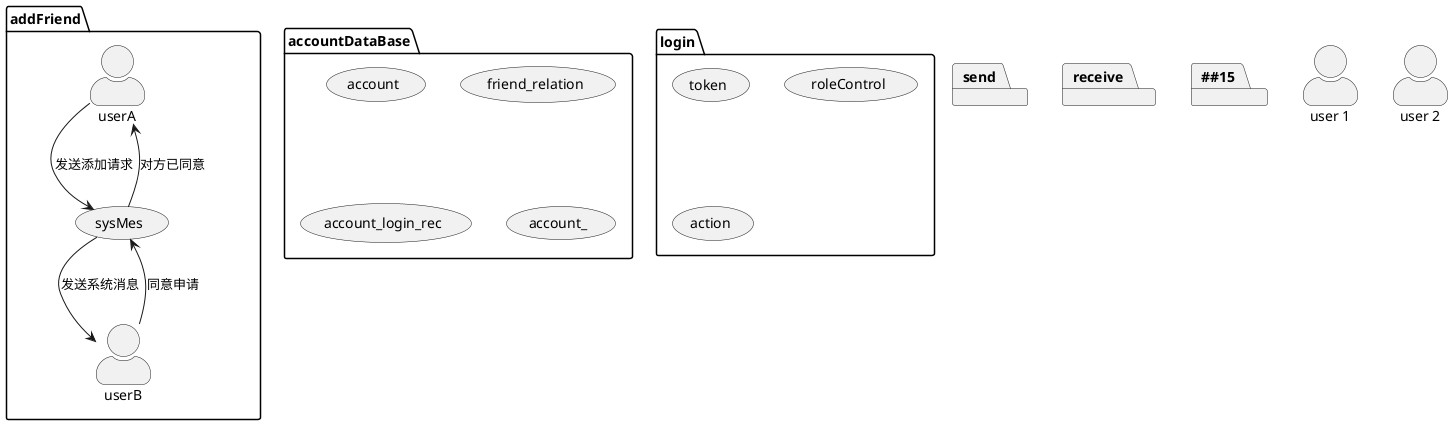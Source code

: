 @startuml
'https://plantuml.com/use-case-diagram
skinparam actorStyle awesome
:user 1: as user1
:user 2: as user2
'(账号服务) as (account)
package accountDataBase{
    usecase account
    usecase friend_relation
    usecase account_login_rec
    usecase account_
}
package login {
    usecase token
    usecase roleControl
    usecase action
}
package send{

}
package receive{
}
package {
}

package addFriend{
  usecase sysMes
 userA -> sysMes :发送添加请求
 sysMes -> userB : 发送系统消息
 userB --> sysMes : 同意申请
 sysMes --> userA : 对方已同意

}
'User -> (Start)
'User --> (Use)
'
'Admin ---> (Use)

'note right of Admin : This is an example.

'note right of (Use)
'A note can also
'be on several lines
'end note

'note "This note is connected\nto several objects." as N2
'(Start) .. N2
'N2 .. (Use)
@enduml